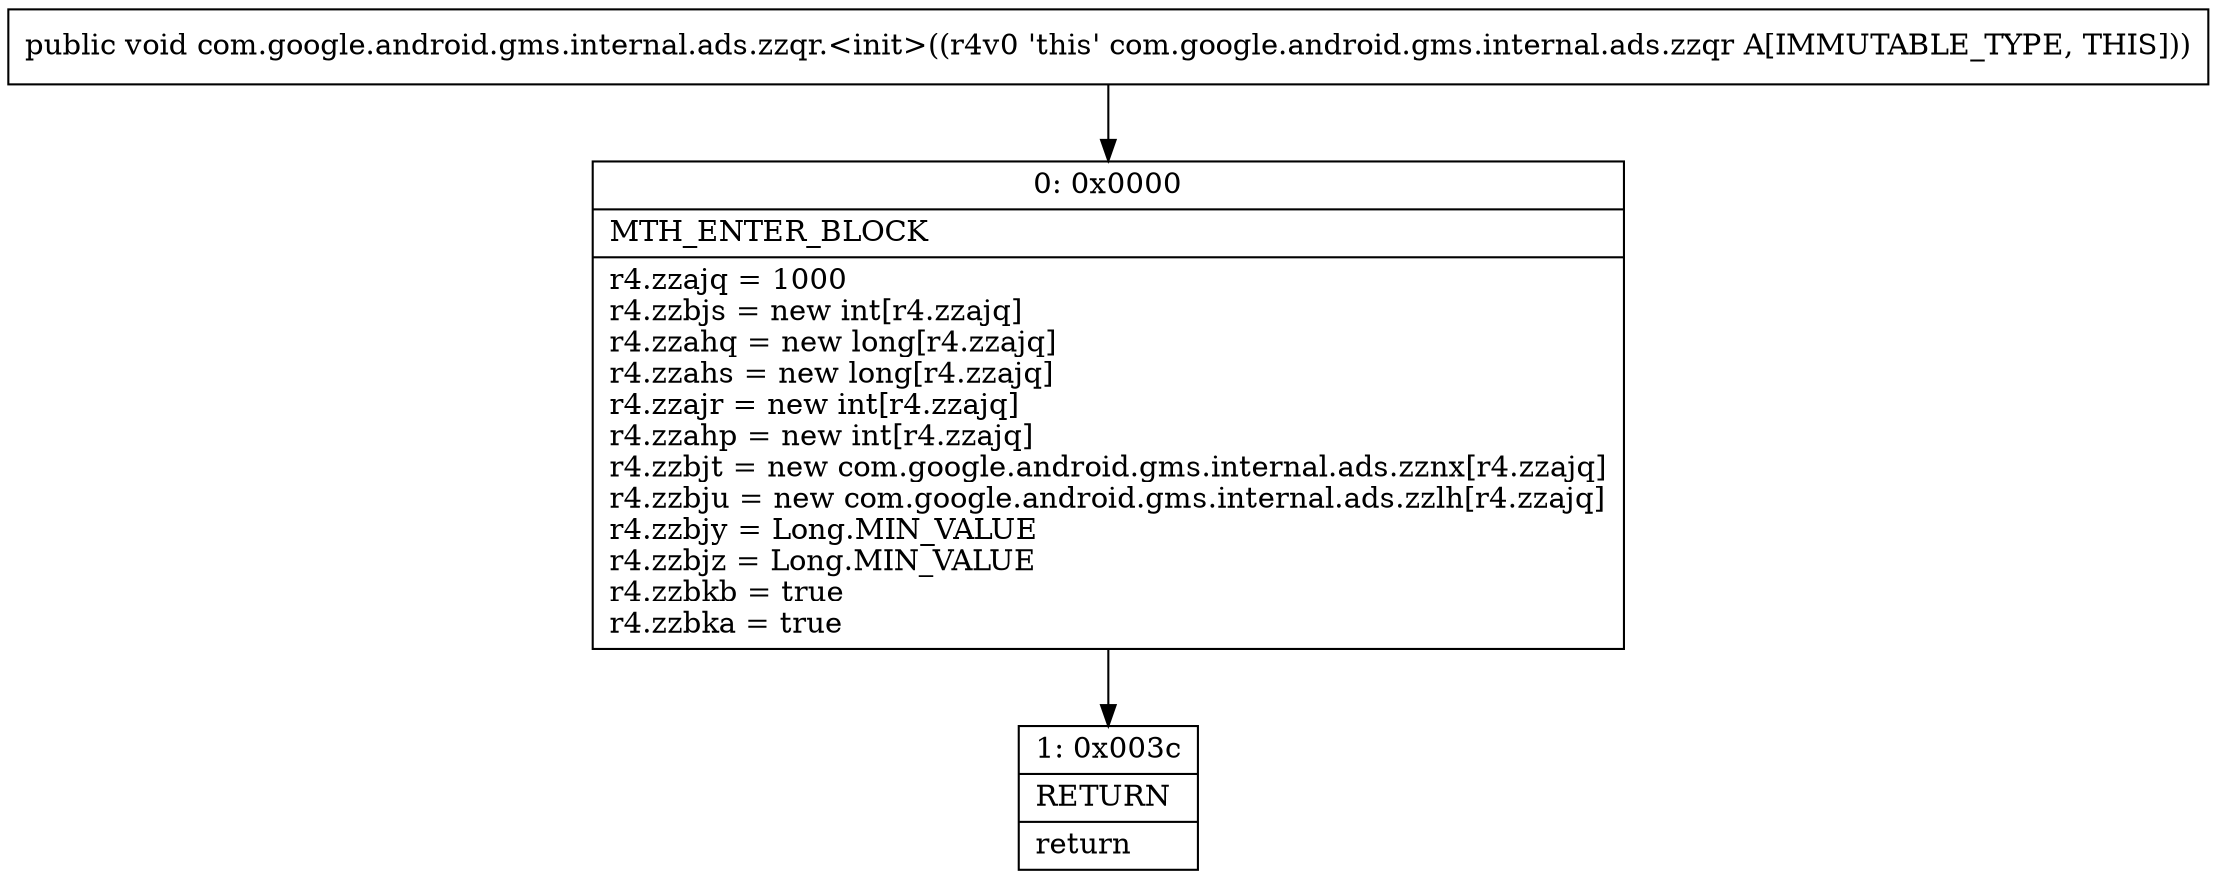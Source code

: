 digraph "CFG forcom.google.android.gms.internal.ads.zzqr.\<init\>()V" {
Node_0 [shape=record,label="{0\:\ 0x0000|MTH_ENTER_BLOCK\l|r4.zzajq = 1000\lr4.zzbjs = new int[r4.zzajq]\lr4.zzahq = new long[r4.zzajq]\lr4.zzahs = new long[r4.zzajq]\lr4.zzajr = new int[r4.zzajq]\lr4.zzahp = new int[r4.zzajq]\lr4.zzbjt = new com.google.android.gms.internal.ads.zznx[r4.zzajq]\lr4.zzbju = new com.google.android.gms.internal.ads.zzlh[r4.zzajq]\lr4.zzbjy = Long.MIN_VALUE\lr4.zzbjz = Long.MIN_VALUE\lr4.zzbkb = true\lr4.zzbka = true\l}"];
Node_1 [shape=record,label="{1\:\ 0x003c|RETURN\l|return\l}"];
MethodNode[shape=record,label="{public void com.google.android.gms.internal.ads.zzqr.\<init\>((r4v0 'this' com.google.android.gms.internal.ads.zzqr A[IMMUTABLE_TYPE, THIS])) }"];
MethodNode -> Node_0;
Node_0 -> Node_1;
}

